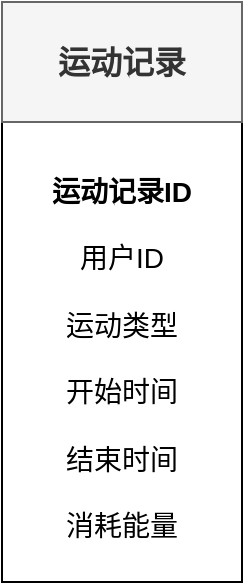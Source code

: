 <mxfile version="25.0.3">
  <diagram name="第 1 页" id="Y1NGwg74HVq4DXeZxkcg">
    <mxGraphModel dx="343" dy="575" grid="1" gridSize="10" guides="1" tooltips="1" connect="1" arrows="1" fold="1" page="1" pageScale="1" pageWidth="827" pageHeight="1169" math="0" shadow="0">
      <root>
        <mxCell id="0" />
        <mxCell id="1" parent="0" />
        <mxCell id="IqknVB4KPWwH68VH4Ewv-2" value="&lt;div&gt;&lt;br&gt;&lt;/div&gt;&lt;div&gt;运动记录ID&lt;/div&gt;&lt;div&gt;&lt;br&gt;&lt;/div&gt;&lt;span style=&quot;font-weight: normal;&quot;&gt;用户ID&lt;/span&gt;&lt;div&gt;&lt;br&gt;&lt;div&gt;&lt;div&gt;&lt;span style=&quot;font-weight: 400;&quot;&gt;运动类型&lt;/span&gt;&lt;/div&gt;&lt;div&gt;&lt;span style=&quot;font-weight: normal;&quot;&gt;&lt;br&gt;&lt;/span&gt;&lt;/div&gt;&lt;div&gt;&lt;span style=&quot;font-weight: 400;&quot;&gt;开始时间&lt;/span&gt;&lt;/div&gt;&lt;div&gt;&lt;span style=&quot;font-weight: normal;&quot;&gt;&lt;br&gt;&lt;/span&gt;&lt;/div&gt;&lt;div&gt;&lt;span style=&quot;font-weight: 400;&quot;&gt;结束时间&lt;/span&gt;&lt;/div&gt;&lt;div&gt;&lt;span style=&quot;font-weight: normal;&quot;&gt;&lt;br&gt;&lt;/span&gt;&lt;/div&gt;&lt;div&gt;&lt;span style=&quot;font-weight: 400;&quot;&gt;消耗能量&lt;/span&gt;&lt;/div&gt;&lt;/div&gt;&lt;/div&gt;" style="rounded=0;whiteSpace=wrap;html=1;align=center;fontSize=14;fontStyle=1;spacing=2;spacingTop=-8;spacingBottom=3;" vertex="1" parent="1">
          <mxGeometry x="70" y="320" width="120" height="230" as="geometry" />
        </mxCell>
        <mxCell id="IqknVB4KPWwH68VH4Ewv-3" value="运动记录" style="rounded=0;whiteSpace=wrap;html=1;fontSize=16;fillColor=#f5f5f5;fontColor=#333333;strokeColor=#666666;fontStyle=1" vertex="1" parent="1">
          <mxGeometry x="70" y="260" width="120" height="60" as="geometry" />
        </mxCell>
      </root>
    </mxGraphModel>
  </diagram>
</mxfile>
